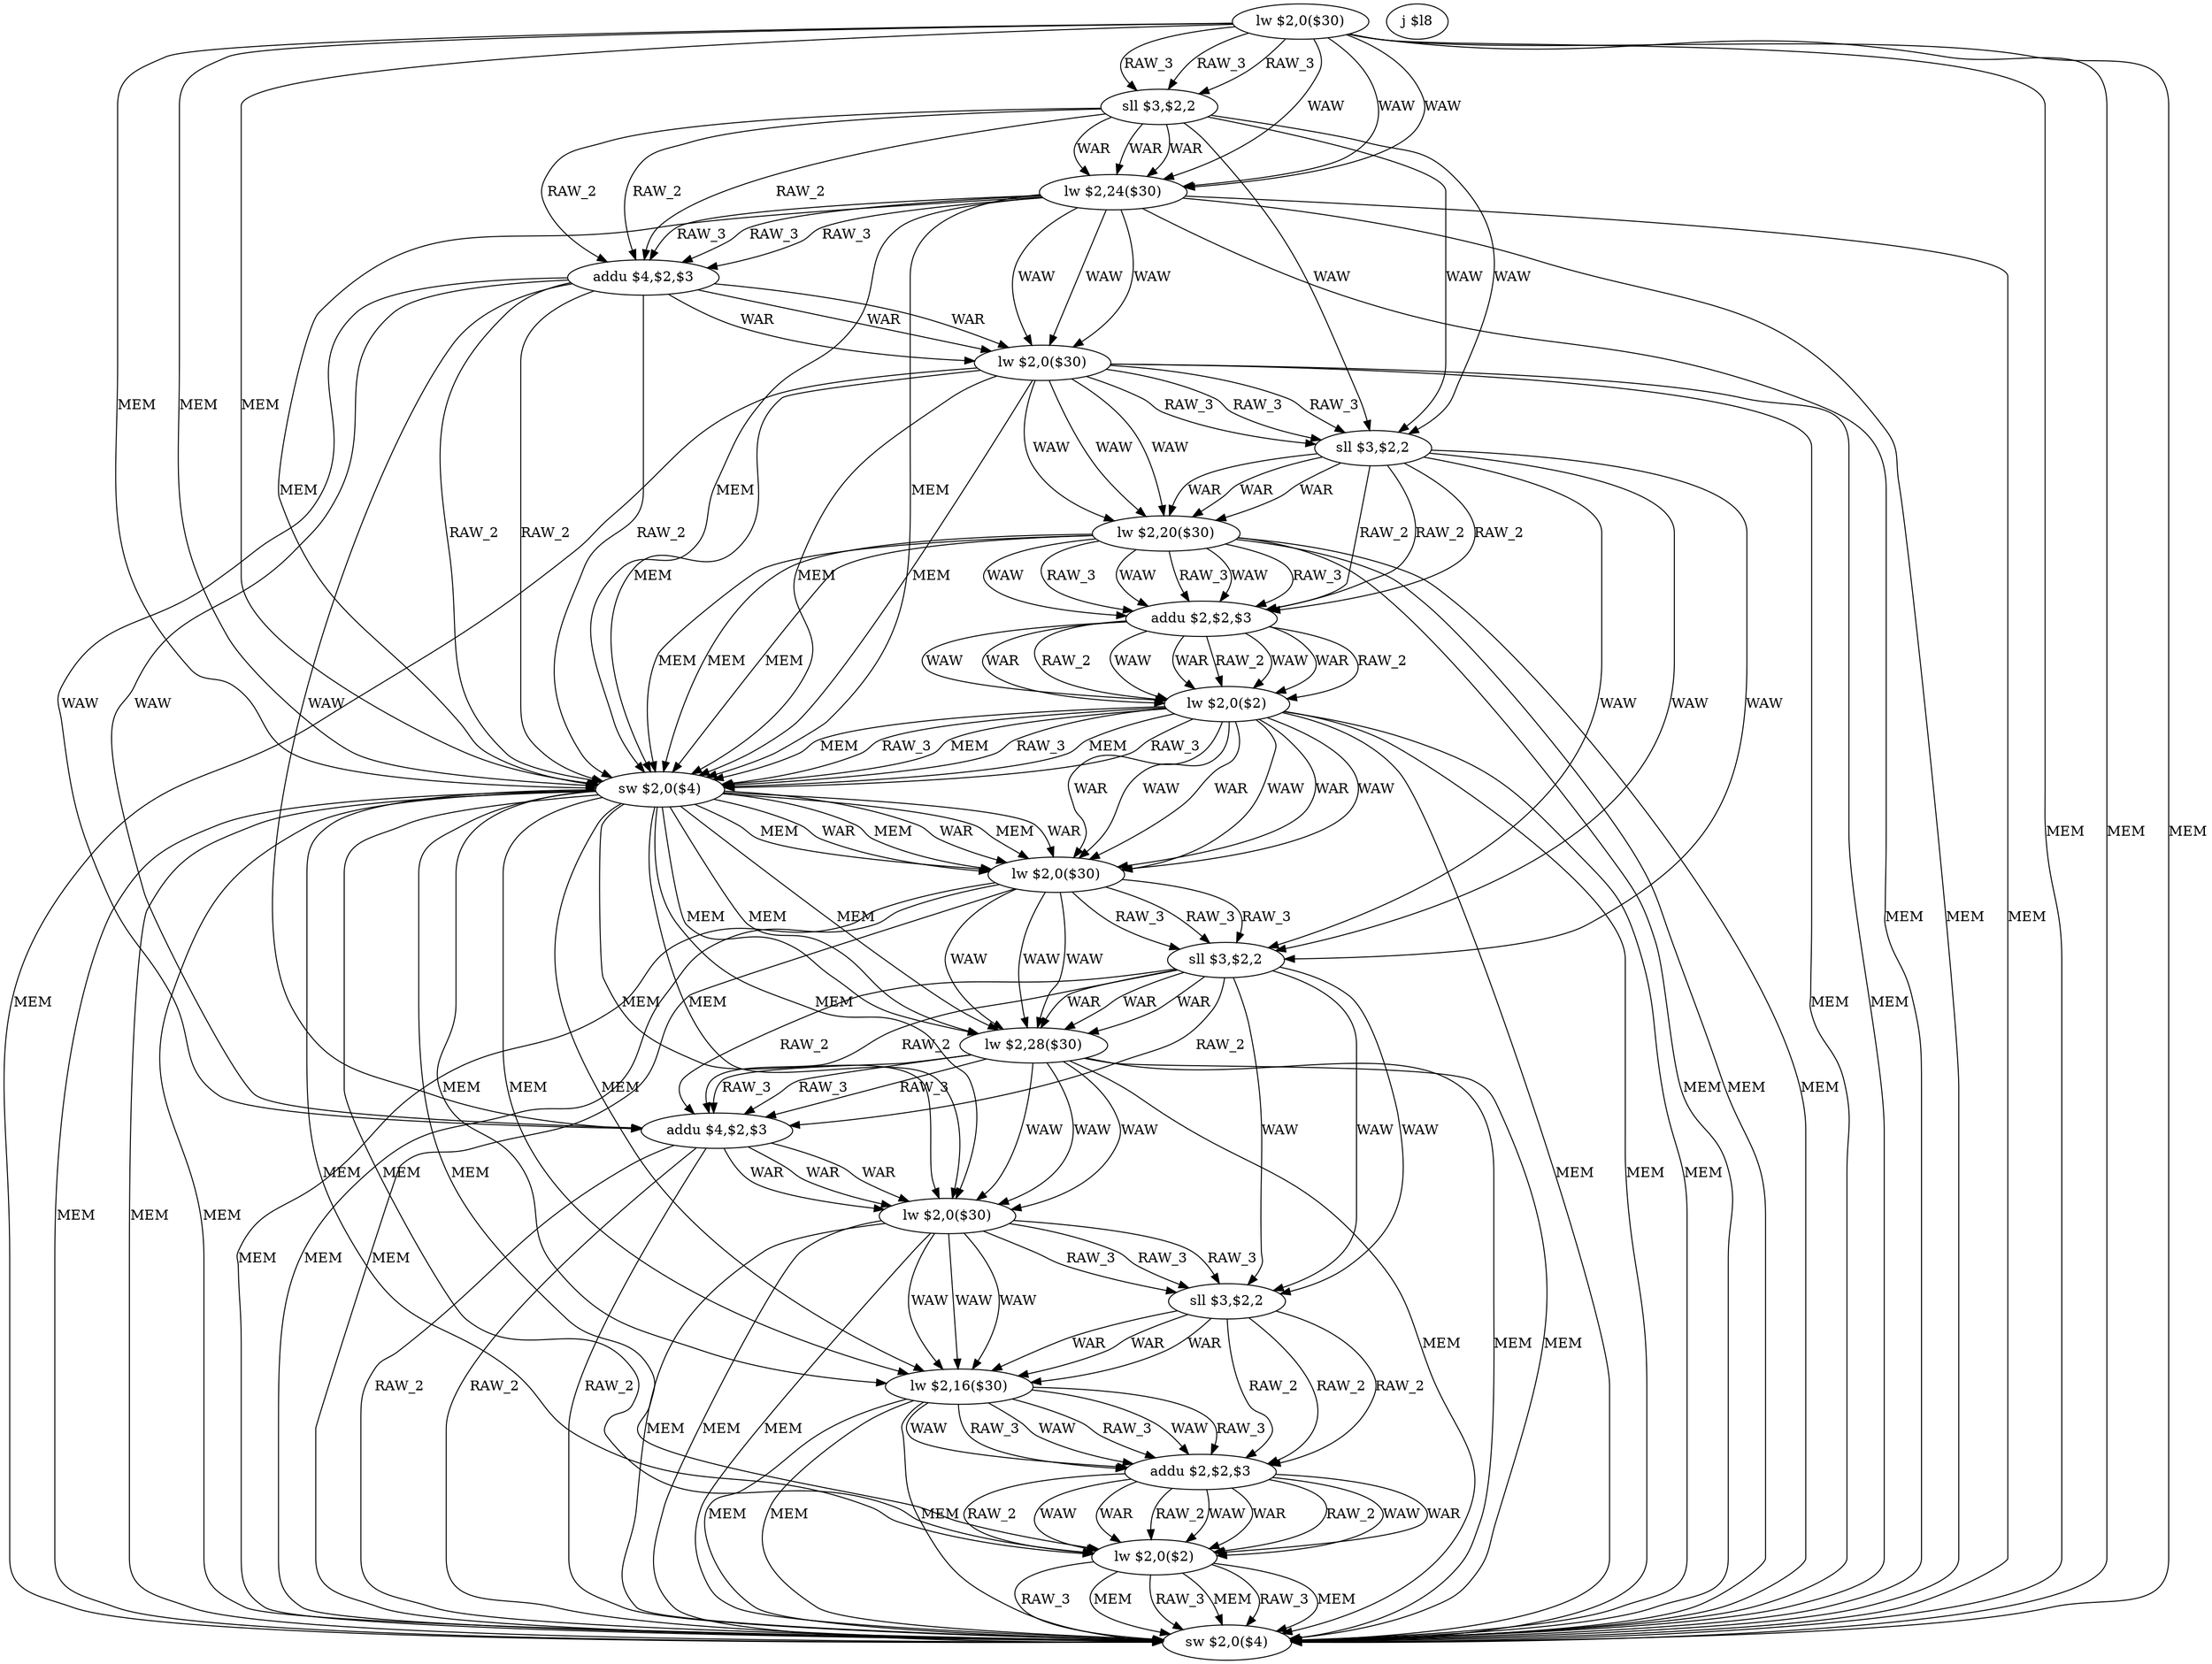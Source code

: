 digraph G1 {
node [shape = ellipse];
i0 [label = "lw $2,0($30)"] ;
i0 ->  i1 [label= "RAW_3"];
i0 ->  i2 [label= "WAW"];
i0 ->  i9 [label= "MEM"];
i0 ->  i19 [label= "MEM"];
i0 ->  i1 [label= "RAW_3"];
i0 ->  i2 [label= "WAW"];
i0 ->  i9 [label= "MEM"];
i0 ->  i19 [label= "MEM"];
i0 ->  i1 [label= "RAW_3"];
i0 ->  i2 [label= "WAW"];
i0 ->  i9 [label= "MEM"];
i0 ->  i19 [label= "MEM"];
i1 [label = "sll $3,$2,2"] ;
i1 ->  i3 [label= "RAW_2"];
i1 ->  i5 [label= "WAW"];
i1 ->  i2 [label= "WAR"];
i1 ->  i3 [label= "RAW_2"];
i1 ->  i5 [label= "WAW"];
i1 ->  i2 [label= "WAR"];
i1 ->  i3 [label= "RAW_2"];
i1 ->  i5 [label= "WAW"];
i1 ->  i2 [label= "WAR"];
i3 [label = "addu $4,$2,$3"] ;
i3 ->  i9 [label= "RAW_2"];
i3 ->  i13 [label= "WAW"];
i3 ->  i4 [label= "WAR"];
i3 ->  i9 [label= "RAW_2"];
i3 ->  i13 [label= "WAW"];
i3 ->  i4 [label= "WAR"];
i3 ->  i9 [label= "RAW_2"];
i3 ->  i13 [label= "WAW"];
i3 ->  i4 [label= "WAR"];
i9 [label = "sw $2,0($4)"] ;
i9 ->  i10 [label= "WAR"];
i9 ->  i10 [label= "MEM"];
i9 ->  i12 [label= "MEM"];
i9 ->  i14 [label= "MEM"];
i9 ->  i16 [label= "MEM"];
i9 ->  i18 [label= "MEM"];
i9 ->  i19 [label= "MEM"];
i9 ->  i10 [label= "WAR"];
i9 ->  i10 [label= "MEM"];
i9 ->  i12 [label= "MEM"];
i9 ->  i14 [label= "MEM"];
i9 ->  i16 [label= "MEM"];
i9 ->  i18 [label= "MEM"];
i9 ->  i19 [label= "MEM"];
i9 ->  i10 [label= "WAR"];
i9 ->  i10 [label= "MEM"];
i9 ->  i12 [label= "MEM"];
i9 ->  i14 [label= "MEM"];
i9 ->  i16 [label= "MEM"];
i9 ->  i18 [label= "MEM"];
i9 ->  i19 [label= "MEM"];
i10 [label = "lw $2,0($30)"] ;
i10 ->  i11 [label= "RAW_3"];
i10 ->  i12 [label= "WAW"];
i10 ->  i19 [label= "MEM"];
i10 ->  i11 [label= "RAW_3"];
i10 ->  i12 [label= "WAW"];
i10 ->  i19 [label= "MEM"];
i10 ->  i11 [label= "RAW_3"];
i10 ->  i12 [label= "WAW"];
i10 ->  i19 [label= "MEM"];
i11 [label = "sll $3,$2,2"] ;
i11 ->  i13 [label= "RAW_2"];
i11 ->  i15 [label= "WAW"];
i11 ->  i12 [label= "WAR"];
i11 ->  i13 [label= "RAW_2"];
i11 ->  i15 [label= "WAW"];
i11 ->  i12 [label= "WAR"];
i11 ->  i13 [label= "RAW_2"];
i11 ->  i15 [label= "WAW"];
i11 ->  i12 [label= "WAR"];
i13 [label = "addu $4,$2,$3"] ;
i13 ->  i19 [label= "RAW_2"];
i13 ->  i14 [label= "WAR"];
i13 ->  i19 [label= "RAW_2"];
i13 ->  i14 [label= "WAR"];
i13 ->  i19 [label= "RAW_2"];
i13 ->  i14 [label= "WAR"];
i19 [label = "sw $2,0($4)"] ;
i14 [label = "lw $2,0($30)"] ;
i14 ->  i15 [label= "RAW_3"];
i14 ->  i16 [label= "WAW"];
i14 ->  i19 [label= "MEM"];
i14 ->  i15 [label= "RAW_3"];
i14 ->  i16 [label= "WAW"];
i14 ->  i19 [label= "MEM"];
i14 ->  i15 [label= "RAW_3"];
i14 ->  i16 [label= "WAW"];
i14 ->  i19 [label= "MEM"];
i15 [label = "sll $3,$2,2"] ;
i15 ->  i17 [label= "RAW_2"];
i15 ->  i16 [label= "WAR"];
i15 ->  i17 [label= "RAW_2"];
i15 ->  i16 [label= "WAR"];
i15 ->  i17 [label= "RAW_2"];
i15 ->  i16 [label= "WAR"];
i17 [label = "addu $2,$2,$3"] ;
i17 ->  i18 [label= "RAW_2"];
i17 ->  i18 [label= "WAW"];
i17 ->  i18 [label= "WAR"];
i17 ->  i18 [label= "RAW_2"];
i17 ->  i18 [label= "WAW"];
i17 ->  i18 [label= "WAR"];
i17 ->  i18 [label= "RAW_2"];
i17 ->  i18 [label= "WAW"];
i17 ->  i18 [label= "WAR"];
i18 [label = "lw $2,0($2)"] ;
i18 ->  i19 [label= "RAW_3"];
i18 ->  i19 [label= "MEM"];
i18 ->  i19 [label= "RAW_3"];
i18 ->  i19 [label= "MEM"];
i18 ->  i19 [label= "RAW_3"];
i18 ->  i19 [label= "MEM"];
i16 [label = "lw $2,16($30)"] ;
i16 ->  i17 [label= "RAW_3"];
i16 ->  i17 [label= "WAW"];
i16 ->  i19 [label= "MEM"];
i16 ->  i17 [label= "RAW_3"];
i16 ->  i17 [label= "WAW"];
i16 ->  i19 [label= "MEM"];
i16 ->  i17 [label= "RAW_3"];
i16 ->  i17 [label= "WAW"];
i16 ->  i19 [label= "MEM"];
i12 [label = "lw $2,28($30)"] ;
i12 ->  i13 [label= "RAW_3"];
i12 ->  i14 [label= "WAW"];
i12 ->  i19 [label= "MEM"];
i12 ->  i13 [label= "RAW_3"];
i12 ->  i14 [label= "WAW"];
i12 ->  i19 [label= "MEM"];
i12 ->  i13 [label= "RAW_3"];
i12 ->  i14 [label= "WAW"];
i12 ->  i19 [label= "MEM"];
i4 [label = "lw $2,0($30)"] ;
i4 ->  i5 [label= "RAW_3"];
i4 ->  i6 [label= "WAW"];
i4 ->  i9 [label= "MEM"];
i4 ->  i19 [label= "MEM"];
i4 ->  i5 [label= "RAW_3"];
i4 ->  i6 [label= "WAW"];
i4 ->  i9 [label= "MEM"];
i4 ->  i19 [label= "MEM"];
i4 ->  i5 [label= "RAW_3"];
i4 ->  i6 [label= "WAW"];
i4 ->  i9 [label= "MEM"];
i4 ->  i19 [label= "MEM"];
i5 [label = "sll $3,$2,2"] ;
i5 ->  i7 [label= "RAW_2"];
i5 ->  i11 [label= "WAW"];
i5 ->  i6 [label= "WAR"];
i5 ->  i7 [label= "RAW_2"];
i5 ->  i11 [label= "WAW"];
i5 ->  i6 [label= "WAR"];
i5 ->  i7 [label= "RAW_2"];
i5 ->  i11 [label= "WAW"];
i5 ->  i6 [label= "WAR"];
i7 [label = "addu $2,$2,$3"] ;
i7 ->  i8 [label= "RAW_2"];
i7 ->  i8 [label= "WAW"];
i7 ->  i8 [label= "WAR"];
i7 ->  i8 [label= "RAW_2"];
i7 ->  i8 [label= "WAW"];
i7 ->  i8 [label= "WAR"];
i7 ->  i8 [label= "RAW_2"];
i7 ->  i8 [label= "WAW"];
i7 ->  i8 [label= "WAR"];
i8 [label = "lw $2,0($2)"] ;
i8 ->  i9 [label= "RAW_3"];
i8 ->  i10 [label= "WAW"];
i8 ->  i10 [label= "WAR"];
i8 ->  i9 [label= "MEM"];
i8 ->  i19 [label= "MEM"];
i8 ->  i9 [label= "RAW_3"];
i8 ->  i10 [label= "WAW"];
i8 ->  i10 [label= "WAR"];
i8 ->  i9 [label= "MEM"];
i8 ->  i19 [label= "MEM"];
i8 ->  i9 [label= "RAW_3"];
i8 ->  i10 [label= "WAW"];
i8 ->  i10 [label= "WAR"];
i8 ->  i9 [label= "MEM"];
i8 ->  i19 [label= "MEM"];
i6 [label = "lw $2,20($30)"] ;
i6 ->  i7 [label= "RAW_3"];
i6 ->  i7 [label= "WAW"];
i6 ->  i9 [label= "MEM"];
i6 ->  i19 [label= "MEM"];
i6 ->  i7 [label= "RAW_3"];
i6 ->  i7 [label= "WAW"];
i6 ->  i9 [label= "MEM"];
i6 ->  i19 [label= "MEM"];
i6 ->  i7 [label= "RAW_3"];
i6 ->  i7 [label= "WAW"];
i6 ->  i9 [label= "MEM"];
i6 ->  i19 [label= "MEM"];
i2 [label = "lw $2,24($30)"] ;
i2 ->  i3 [label= "RAW_3"];
i2 ->  i4 [label= "WAW"];
i2 ->  i9 [label= "MEM"];
i2 ->  i19 [label= "MEM"];
i2 ->  i3 [label= "RAW_3"];
i2 ->  i4 [label= "WAW"];
i2 ->  i9 [label= "MEM"];
i2 ->  i19 [label= "MEM"];
i2 ->  i3 [label= "RAW_3"];
i2 ->  i4 [label= "WAW"];
i2 ->  i9 [label= "MEM"];
i2 ->  i19 [label= "MEM"];
i20 [label = "j $l8"] ;
}
